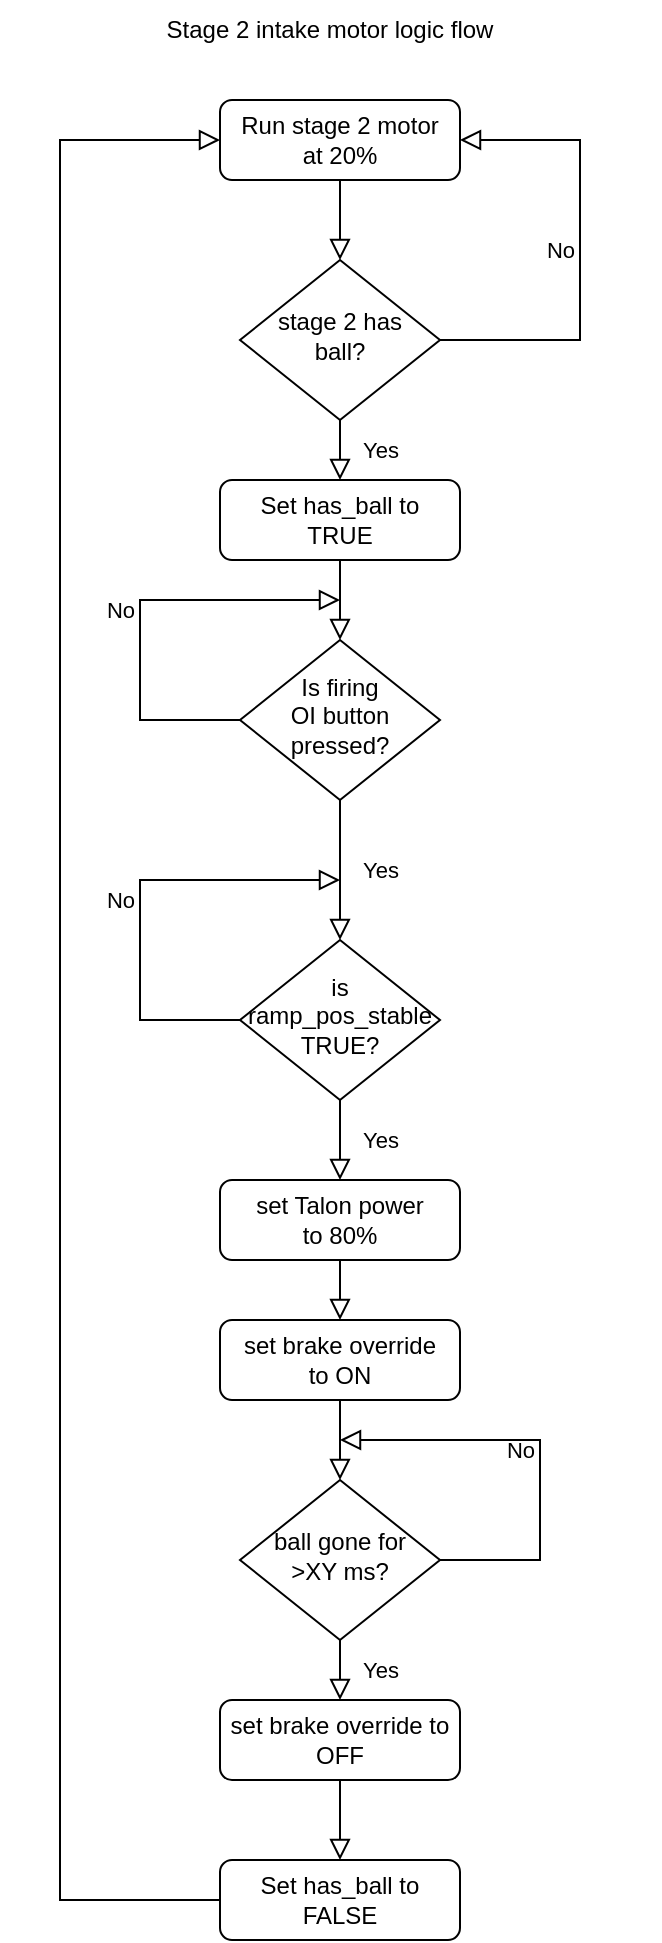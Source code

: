 <mxfile version="16.5.3" type="github">
  <diagram id="C5RBs43oDa-KdzZeNtuy" name="Page-1">
    <mxGraphModel dx="867" dy="702" grid="1" gridSize="10" guides="1" tooltips="1" connect="1" arrows="1" fold="1" page="1" pageScale="1" pageWidth="827" pageHeight="1169" math="0" shadow="0">
      <root>
        <mxCell id="WIyWlLk6GJQsqaUBKTNV-0" />
        <mxCell id="WIyWlLk6GJQsqaUBKTNV-1" parent="WIyWlLk6GJQsqaUBKTNV-0" />
        <mxCell id="WIyWlLk6GJQsqaUBKTNV-2" value="" style="rounded=0;html=1;jettySize=auto;orthogonalLoop=1;fontSize=11;endArrow=block;endFill=0;endSize=8;strokeWidth=1;shadow=0;labelBackgroundColor=none;edgeStyle=orthogonalEdgeStyle;entryX=0.5;entryY=0;entryDx=0;entryDy=0;" parent="WIyWlLk6GJQsqaUBKTNV-1" source="WIyWlLk6GJQsqaUBKTNV-3" target="4tGKsylCyCgwFJGUTlz1-9" edge="1">
          <mxGeometry relative="1" as="geometry">
            <mxPoint x="220" y="160" as="targetPoint" />
          </mxGeometry>
        </mxCell>
        <mxCell id="WIyWlLk6GJQsqaUBKTNV-3" value="&lt;div&gt;Run stage 2 motor&lt;/div&gt;&lt;div&gt;at 20%&lt;br&gt;&lt;/div&gt;" style="rounded=1;whiteSpace=wrap;html=1;fontSize=12;glass=0;strokeWidth=1;shadow=0;" parent="WIyWlLk6GJQsqaUBKTNV-1" vertex="1">
          <mxGeometry x="160" y="80" width="120" height="40" as="geometry" />
        </mxCell>
        <mxCell id="WIyWlLk6GJQsqaUBKTNV-4" value="Yes" style="rounded=0;html=1;jettySize=auto;orthogonalLoop=1;fontSize=11;endArrow=block;endFill=0;endSize=8;strokeWidth=1;shadow=0;labelBackgroundColor=none;edgeStyle=orthogonalEdgeStyle;entryX=0.5;entryY=0;entryDx=0;entryDy=0;" parent="WIyWlLk6GJQsqaUBKTNV-1" source="WIyWlLk6GJQsqaUBKTNV-6" target="4tGKsylCyCgwFJGUTlz1-26" edge="1">
          <mxGeometry y="20" relative="1" as="geometry">
            <mxPoint as="offset" />
            <mxPoint x="220" y="470" as="targetPoint" />
          </mxGeometry>
        </mxCell>
        <mxCell id="WIyWlLk6GJQsqaUBKTNV-5" value="No" style="edgeStyle=orthogonalEdgeStyle;rounded=0;html=1;jettySize=auto;orthogonalLoop=1;fontSize=11;endArrow=block;endFill=0;endSize=8;strokeWidth=1;shadow=0;labelBackgroundColor=none;" parent="WIyWlLk6GJQsqaUBKTNV-1" source="WIyWlLk6GJQsqaUBKTNV-6" edge="1">
          <mxGeometry y="10" relative="1" as="geometry">
            <mxPoint as="offset" />
            <mxPoint x="220" y="330" as="targetPoint" />
            <Array as="points">
              <mxPoint x="120" y="390" />
              <mxPoint x="120" y="330" />
            </Array>
          </mxGeometry>
        </mxCell>
        <mxCell id="WIyWlLk6GJQsqaUBKTNV-6" value="&lt;div&gt;Is firing &lt;br&gt;&lt;/div&gt;&lt;div&gt;OI button&lt;/div&gt;&lt;div&gt;pressed?&lt;br&gt;&lt;/div&gt;" style="rhombus;whiteSpace=wrap;html=1;shadow=0;fontFamily=Helvetica;fontSize=12;align=center;strokeWidth=1;spacing=6;spacingTop=-4;" parent="WIyWlLk6GJQsqaUBKTNV-1" vertex="1">
          <mxGeometry x="170" y="350" width="100" height="80" as="geometry" />
        </mxCell>
        <mxCell id="536bruX3yoWRHG2eDpTa-6" value="Stage 2 intake motor logic flow" style="text;html=1;strokeColor=none;fillColor=none;align=center;verticalAlign=middle;whiteSpace=wrap;rounded=0;" parent="WIyWlLk6GJQsqaUBKTNV-1" vertex="1">
          <mxGeometry x="50" y="30" width="330" height="30" as="geometry" />
        </mxCell>
        <mxCell id="4tGKsylCyCgwFJGUTlz1-0" value="&lt;div&gt;set Talon power&lt;/div&gt;&lt;div&gt;to 80%&lt;br&gt;&lt;/div&gt;" style="rounded=1;whiteSpace=wrap;html=1;fontSize=12;glass=0;strokeWidth=1;shadow=0;" vertex="1" parent="WIyWlLk6GJQsqaUBKTNV-1">
          <mxGeometry x="160" y="620" width="120" height="40" as="geometry" />
        </mxCell>
        <mxCell id="4tGKsylCyCgwFJGUTlz1-1" value="&lt;div&gt;set brake override&lt;/div&gt;&lt;div&gt;to ON&lt;br&gt;&lt;/div&gt;" style="rounded=1;whiteSpace=wrap;html=1;fontSize=12;glass=0;strokeWidth=1;shadow=0;" vertex="1" parent="WIyWlLk6GJQsqaUBKTNV-1">
          <mxGeometry x="160" y="690" width="120" height="40" as="geometry" />
        </mxCell>
        <mxCell id="4tGKsylCyCgwFJGUTlz1-4" value="" style="endArrow=block;html=1;rounded=0;exitX=0.5;exitY=1;exitDx=0;exitDy=0;entryX=0.5;entryY=0;entryDx=0;entryDy=0;endFill=0;endSize=8;" edge="1" parent="WIyWlLk6GJQsqaUBKTNV-1" source="4tGKsylCyCgwFJGUTlz1-0" target="4tGKsylCyCgwFJGUTlz1-1">
          <mxGeometry width="50" height="50" relative="1" as="geometry">
            <mxPoint x="390" y="650" as="sourcePoint" />
            <mxPoint x="280" y="550" as="targetPoint" />
            <Array as="points" />
          </mxGeometry>
        </mxCell>
        <mxCell id="4tGKsylCyCgwFJGUTlz1-5" value="&lt;div&gt;ball gone for&lt;/div&gt;&lt;div&gt;&amp;gt;XY ms?&lt;br&gt;&lt;/div&gt;" style="rhombus;whiteSpace=wrap;html=1;shadow=0;fontFamily=Helvetica;fontSize=12;align=center;strokeWidth=1;spacing=6;spacingTop=-4;" vertex="1" parent="WIyWlLk6GJQsqaUBKTNV-1">
          <mxGeometry x="170" y="770" width="100" height="80" as="geometry" />
        </mxCell>
        <mxCell id="4tGKsylCyCgwFJGUTlz1-6" value="" style="endArrow=block;html=1;rounded=0;exitX=0.5;exitY=1;exitDx=0;exitDy=0;entryX=0.5;entryY=0;entryDx=0;entryDy=0;endFill=0;endSize=8;" edge="1" parent="WIyWlLk6GJQsqaUBKTNV-1" source="4tGKsylCyCgwFJGUTlz1-1" target="4tGKsylCyCgwFJGUTlz1-5">
          <mxGeometry width="50" height="50" relative="1" as="geometry">
            <mxPoint x="230" y="670" as="sourcePoint" />
            <mxPoint x="230" y="700" as="targetPoint" />
            <Array as="points" />
          </mxGeometry>
        </mxCell>
        <mxCell id="4tGKsylCyCgwFJGUTlz1-8" value="No" style="edgeStyle=orthogonalEdgeStyle;rounded=0;html=1;jettySize=auto;orthogonalLoop=1;fontSize=11;endArrow=block;endFill=0;endSize=8;strokeWidth=1;shadow=0;labelBackgroundColor=none;exitX=1;exitY=0.5;exitDx=0;exitDy=0;" edge="1" parent="WIyWlLk6GJQsqaUBKTNV-1" source="4tGKsylCyCgwFJGUTlz1-5">
          <mxGeometry y="10" relative="1" as="geometry">
            <mxPoint as="offset" />
            <mxPoint x="220" y="750" as="targetPoint" />
            <Array as="points">
              <mxPoint x="320" y="810" />
              <mxPoint x="320" y="750" />
            </Array>
            <mxPoint x="180" y="550" as="sourcePoint" />
          </mxGeometry>
        </mxCell>
        <mxCell id="4tGKsylCyCgwFJGUTlz1-9" value="&lt;div&gt;stage 2 has&lt;/div&gt;&lt;div&gt;ball?&lt;br&gt;&lt;/div&gt;" style="rhombus;whiteSpace=wrap;html=1;shadow=0;fontFamily=Helvetica;fontSize=12;align=center;strokeWidth=1;spacing=6;spacingTop=-4;" vertex="1" parent="WIyWlLk6GJQsqaUBKTNV-1">
          <mxGeometry x="170" y="160" width="100" height="80" as="geometry" />
        </mxCell>
        <mxCell id="4tGKsylCyCgwFJGUTlz1-11" value="No" style="edgeStyle=orthogonalEdgeStyle;rounded=0;html=1;jettySize=auto;orthogonalLoop=1;fontSize=11;endArrow=block;endFill=0;endSize=8;strokeWidth=1;shadow=0;labelBackgroundColor=none;entryX=1;entryY=0.5;entryDx=0;entryDy=0;exitX=1;exitY=0.5;exitDx=0;exitDy=0;" edge="1" parent="WIyWlLk6GJQsqaUBKTNV-1" source="4tGKsylCyCgwFJGUTlz1-9" target="WIyWlLk6GJQsqaUBKTNV-3">
          <mxGeometry y="10" relative="1" as="geometry">
            <mxPoint as="offset" />
            <mxPoint x="170" y="130" as="targetPoint" />
            <Array as="points">
              <mxPoint x="340" y="200" />
              <mxPoint x="340" y="100" />
            </Array>
            <mxPoint x="180" y="350" as="sourcePoint" />
          </mxGeometry>
        </mxCell>
        <mxCell id="4tGKsylCyCgwFJGUTlz1-14" value="Yes" style="rounded=0;html=1;jettySize=auto;orthogonalLoop=1;fontSize=11;endArrow=block;endFill=0;endSize=8;strokeWidth=1;shadow=0;labelBackgroundColor=none;edgeStyle=orthogonalEdgeStyle;exitX=0.5;exitY=1;exitDx=0;exitDy=0;startArrow=none;" edge="1" parent="WIyWlLk6GJQsqaUBKTNV-1" source="4tGKsylCyCgwFJGUTlz1-9">
          <mxGeometry y="20" relative="1" as="geometry">
            <mxPoint as="offset" />
            <mxPoint x="230" y="340" as="sourcePoint" />
            <mxPoint x="220" y="270" as="targetPoint" />
          </mxGeometry>
        </mxCell>
        <mxCell id="4tGKsylCyCgwFJGUTlz1-17" value="&lt;div&gt;set brake override to&lt;/div&gt;&lt;div&gt;OFF&lt;/div&gt;" style="rounded=1;whiteSpace=wrap;html=1;fontSize=12;glass=0;strokeWidth=1;shadow=0;" vertex="1" parent="WIyWlLk6GJQsqaUBKTNV-1">
          <mxGeometry x="160" y="880" width="120" height="40" as="geometry" />
        </mxCell>
        <mxCell id="4tGKsylCyCgwFJGUTlz1-18" value="Yes" style="rounded=0;html=1;jettySize=auto;orthogonalLoop=1;fontSize=11;endArrow=block;endFill=0;endSize=8;strokeWidth=1;shadow=0;labelBackgroundColor=none;edgeStyle=orthogonalEdgeStyle;entryX=0.5;entryY=0;entryDx=0;entryDy=0;exitX=0.5;exitY=1;exitDx=0;exitDy=0;" edge="1" parent="WIyWlLk6GJQsqaUBKTNV-1" source="4tGKsylCyCgwFJGUTlz1-5" target="4tGKsylCyCgwFJGUTlz1-17">
          <mxGeometry y="20" relative="1" as="geometry">
            <mxPoint as="offset" />
            <mxPoint x="230" y="590" as="sourcePoint" />
            <mxPoint x="230" y="630" as="targetPoint" />
          </mxGeometry>
        </mxCell>
        <mxCell id="4tGKsylCyCgwFJGUTlz1-20" value="" style="endArrow=block;html=1;rounded=0;exitX=0;exitY=0.5;exitDx=0;exitDy=0;endFill=0;endSize=8;entryX=0;entryY=0.5;entryDx=0;entryDy=0;" edge="1" parent="WIyWlLk6GJQsqaUBKTNV-1" source="4tGKsylCyCgwFJGUTlz1-21" target="WIyWlLk6GJQsqaUBKTNV-3">
          <mxGeometry width="50" height="50" relative="1" as="geometry">
            <mxPoint x="230" y="450" as="sourcePoint" />
            <mxPoint x="130" y="160" as="targetPoint" />
            <Array as="points">
              <mxPoint x="80" y="980" />
              <mxPoint x="80" y="380" />
              <mxPoint x="80" y="100" />
            </Array>
          </mxGeometry>
        </mxCell>
        <mxCell id="4tGKsylCyCgwFJGUTlz1-21" value="Set has_ball to FALSE" style="rounded=1;whiteSpace=wrap;html=1;fontSize=12;glass=0;strokeWidth=1;shadow=0;" vertex="1" parent="WIyWlLk6GJQsqaUBKTNV-1">
          <mxGeometry x="160" y="960" width="120" height="40" as="geometry" />
        </mxCell>
        <mxCell id="4tGKsylCyCgwFJGUTlz1-22" value="" style="endArrow=block;html=1;rounded=0;exitX=0.5;exitY=1;exitDx=0;exitDy=0;entryX=0.5;entryY=0;entryDx=0;entryDy=0;endFill=0;endSize=8;" edge="1" parent="WIyWlLk6GJQsqaUBKTNV-1" source="4tGKsylCyCgwFJGUTlz1-17" target="4tGKsylCyCgwFJGUTlz1-21">
          <mxGeometry width="50" height="50" relative="1" as="geometry">
            <mxPoint x="230" y="670" as="sourcePoint" />
            <mxPoint x="230" y="700" as="targetPoint" />
            <Array as="points" />
          </mxGeometry>
        </mxCell>
        <mxCell id="4tGKsylCyCgwFJGUTlz1-23" value="&lt;div&gt;Set has_ball to &lt;br&gt;&lt;/div&gt;&lt;div&gt;TRUE&lt;/div&gt;" style="rounded=1;whiteSpace=wrap;html=1;fontSize=12;glass=0;strokeWidth=1;shadow=0;" vertex="1" parent="WIyWlLk6GJQsqaUBKTNV-1">
          <mxGeometry x="160" y="270" width="120" height="40" as="geometry" />
        </mxCell>
        <mxCell id="4tGKsylCyCgwFJGUTlz1-24" value="" style="endArrow=block;html=1;rounded=0;entryX=0.5;entryY=0;entryDx=0;entryDy=0;endFill=0;endSize=8;exitX=0.5;exitY=1;exitDx=0;exitDy=0;" edge="1" parent="WIyWlLk6GJQsqaUBKTNV-1" source="4tGKsylCyCgwFJGUTlz1-23" target="WIyWlLk6GJQsqaUBKTNV-6">
          <mxGeometry width="50" height="50" relative="1" as="geometry">
            <mxPoint x="220" y="320" as="sourcePoint" />
            <mxPoint x="230" y="550" as="targetPoint" />
            <Array as="points" />
          </mxGeometry>
        </mxCell>
        <mxCell id="4tGKsylCyCgwFJGUTlz1-26" value="&lt;div&gt;is&lt;/div&gt;&lt;div&gt;ramp_pos_stable&lt;/div&gt;&lt;div&gt;TRUE?&lt;br&gt;&lt;/div&gt;" style="rhombus;whiteSpace=wrap;html=1;shadow=0;fontFamily=Helvetica;fontSize=12;align=center;strokeWidth=1;spacing=6;spacingTop=-4;" vertex="1" parent="WIyWlLk6GJQsqaUBKTNV-1">
          <mxGeometry x="170" y="500" width="100" height="80" as="geometry" />
        </mxCell>
        <mxCell id="4tGKsylCyCgwFJGUTlz1-28" value="Yes" style="rounded=0;html=1;jettySize=auto;orthogonalLoop=1;fontSize=11;endArrow=block;endFill=0;endSize=8;strokeWidth=1;shadow=0;labelBackgroundColor=none;edgeStyle=orthogonalEdgeStyle;entryX=0.5;entryY=0;entryDx=0;entryDy=0;exitX=0.5;exitY=1;exitDx=0;exitDy=0;" edge="1" parent="WIyWlLk6GJQsqaUBKTNV-1" source="4tGKsylCyCgwFJGUTlz1-26" target="4tGKsylCyCgwFJGUTlz1-0">
          <mxGeometry y="20" relative="1" as="geometry">
            <mxPoint as="offset" />
            <mxPoint x="170" y="590" as="sourcePoint" />
            <mxPoint x="230" y="470" as="targetPoint" />
          </mxGeometry>
        </mxCell>
        <mxCell id="4tGKsylCyCgwFJGUTlz1-29" value="No" style="edgeStyle=orthogonalEdgeStyle;rounded=0;html=1;jettySize=auto;orthogonalLoop=1;fontSize=11;endArrow=block;endFill=0;endSize=8;strokeWidth=1;shadow=0;labelBackgroundColor=none;exitX=0;exitY=0.5;exitDx=0;exitDy=0;" edge="1" parent="WIyWlLk6GJQsqaUBKTNV-1" source="4tGKsylCyCgwFJGUTlz1-26">
          <mxGeometry y="10" relative="1" as="geometry">
            <mxPoint as="offset" />
            <mxPoint x="220" y="470" as="targetPoint" />
            <Array as="points">
              <mxPoint x="120" y="540" />
              <mxPoint x="120" y="470" />
            </Array>
            <mxPoint x="180" y="400" as="sourcePoint" />
          </mxGeometry>
        </mxCell>
      </root>
    </mxGraphModel>
  </diagram>
</mxfile>
